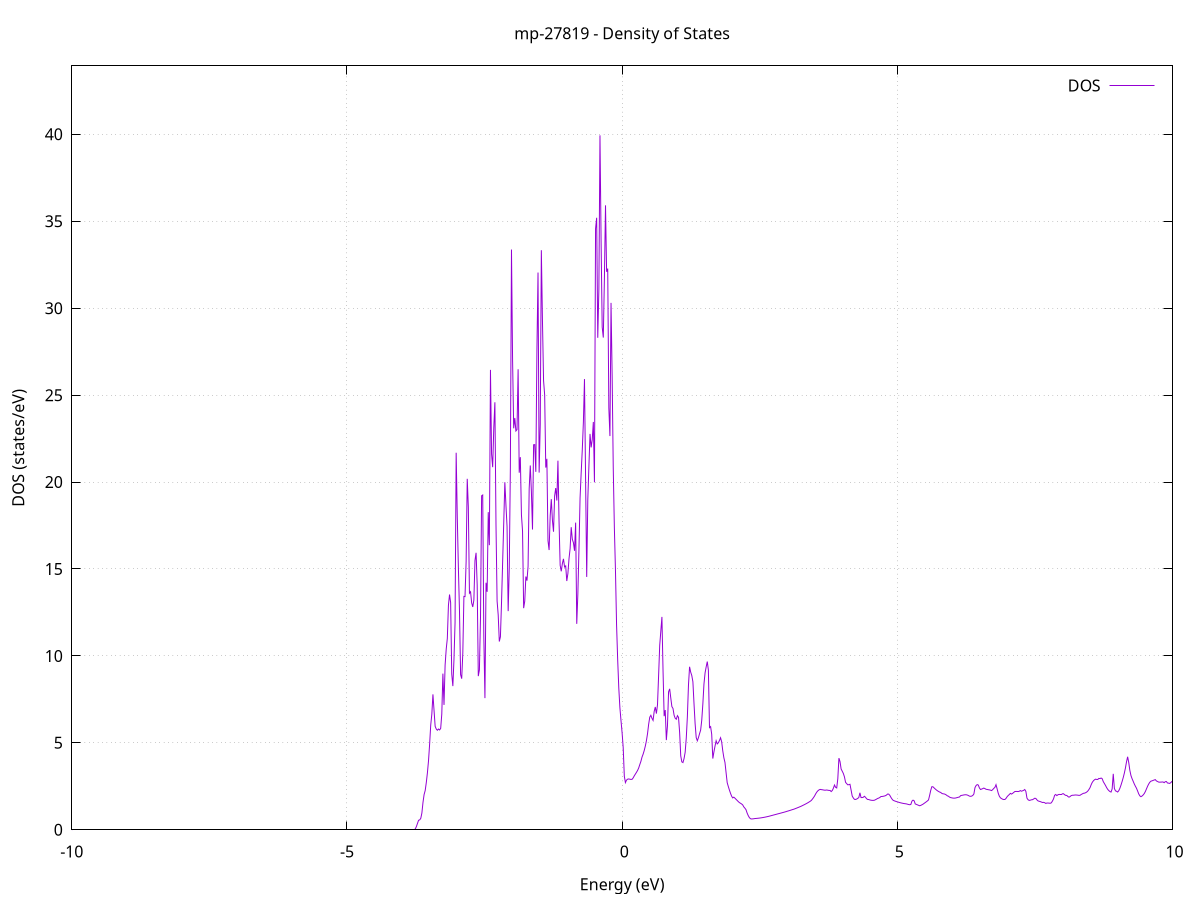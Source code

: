 set title 'mp-27819 - Density of States'
set xlabel 'Energy (eV)'
set ylabel 'DOS (states/eV)'
set grid
set xrange [-10:10]
set yrange [0:43.940]
set xzeroaxis lt -1
set terminal png size 800,600
set output 'mp-27819_dos_gnuplot.png'
plot '-' using 1:2 with lines title 'DOS'
-16.924800 0.000000
-16.904700 0.000000
-16.884600 0.000000
-16.864500 0.000000
-16.844400 0.000000
-16.824300 0.000000
-16.804200 0.000000
-16.784100 0.000000
-16.764000 0.000000
-16.743900 0.000000
-16.723800 0.000000
-16.703700 0.000000
-16.683600 0.000000
-16.663500 0.000000
-16.643400 0.000000
-16.623300 0.000000
-16.603200 0.000000
-16.583100 0.000000
-16.563000 0.000000
-16.542900 0.000000
-16.522800 0.000000
-16.502700 0.000000
-16.482600 0.000000
-16.462500 0.000000
-16.442400 0.000000
-16.422300 0.000000
-16.402200 0.000000
-16.382100 0.000000
-16.362000 0.000000
-16.341900 0.000000
-16.321800 0.000000
-16.301700 0.000000
-16.281600 0.000000
-16.261500 0.000000
-16.241400 0.000000
-16.221300 0.000000
-16.201200 0.000000
-16.181100 0.000000
-16.161000 0.000000
-16.140900 0.000000
-16.120800 0.000000
-16.100700 0.000000
-16.080600 0.000000
-16.060500 0.000000
-16.040400 0.000000
-16.020300 0.000000
-16.000200 0.000000
-15.980100 0.000000
-15.960000 0.000000
-15.939900 0.000000
-15.919800 0.000000
-15.899700 0.000000
-15.879600 0.000000
-15.859500 0.000000
-15.839400 0.000000
-15.819300 0.000000
-15.799200 0.000000
-15.779100 0.000000
-15.759000 0.000000
-15.738900 0.000000
-15.718800 0.000000
-15.698700 0.000000
-15.678600 0.000000
-15.658500 0.000000
-15.638400 0.000000
-15.618300 0.000000
-15.598200 0.000000
-15.578100 0.000000
-15.558000 0.000000
-15.537900 0.000000
-15.517800 0.000000
-15.497700 0.000000
-15.477600 0.000000
-15.457500 0.000000
-15.437400 0.000000
-15.417300 0.000000
-15.397200 0.000000
-15.377100 0.000000
-15.357000 0.000000
-15.336900 0.000000
-15.316800 0.000000
-15.296700 0.000000
-15.276600 0.000000
-15.256500 0.000000
-15.236400 0.000000
-15.216300 0.000000
-15.196200 0.000000
-15.176100 0.000000
-15.156000 0.000000
-15.135900 0.000000
-15.115800 0.000000
-15.095700 0.244600
-15.075600 8.675500
-15.055500 9.696100
-15.035400 10.250700
-15.015300 11.272200
-14.995200 12.970400
-14.975100 17.006500
-14.955000 15.431200
-14.934900 5.972000
-14.914800 2.581600
-14.894700 0.812400
-14.874600 4.240200
-14.854500 15.612000
-14.834400 28.638700
-14.814300 14.262300
-14.794200 12.129200
-14.774100 11.194400
-14.754000 9.691600
-14.733900 9.114100
-14.713800 0.456900
-14.693700 0.000000
-14.673600 0.000000
-14.653500 0.000000
-14.633400 0.000000
-14.613300 0.000000
-14.593200 0.000000
-14.573100 0.000000
-14.553000 0.000000
-14.532900 0.000000
-14.512800 0.000000
-14.492700 0.000000
-14.472700 0.000000
-14.452600 0.000000
-14.432500 0.000000
-14.412400 0.000000
-14.392300 0.000000
-14.372200 0.000000
-14.352100 0.000000
-14.332000 0.000000
-14.311900 0.000000
-14.291800 0.000000
-14.271700 0.000000
-14.251600 0.000000
-14.231500 0.000000
-14.211400 0.000000
-14.191300 0.000000
-14.171200 0.000000
-14.151100 0.000000
-14.131000 0.000000
-14.110900 0.000000
-14.090800 0.000000
-14.070700 0.000000
-14.050600 0.000000
-14.030500 0.000000
-14.010400 0.000000
-13.990300 0.000000
-13.970200 0.000000
-13.950100 0.000000
-13.930000 0.000000
-13.909900 0.000000
-13.889800 0.000000
-13.869700 0.000000
-13.849600 0.000000
-13.829500 0.000000
-13.809400 0.000000
-13.789300 0.000000
-13.769200 0.000000
-13.749100 0.000000
-13.729000 0.000000
-13.708900 0.000000
-13.688800 0.000000
-13.668700 0.000000
-13.648600 0.000000
-13.628500 0.000000
-13.608400 0.000000
-13.588300 0.000000
-13.568200 0.000000
-13.548100 0.000000
-13.528000 0.000000
-13.507900 0.000000
-13.487800 0.000000
-13.467700 0.000000
-13.447600 0.000000
-13.427500 0.000000
-13.407400 0.000000
-13.387300 0.000000
-13.367200 0.000000
-13.347100 0.000000
-13.327000 0.000000
-13.306900 0.000000
-13.286800 0.000000
-13.266700 0.000000
-13.246600 0.000000
-13.226500 0.000000
-13.206400 0.000000
-13.186300 0.000000
-13.166200 0.000000
-13.146100 0.000000
-13.126000 0.000000
-13.105900 0.000000
-13.085800 0.000000
-13.065700 0.000000
-13.045600 0.000000
-13.025500 0.000000
-13.005400 0.000000
-12.985300 0.000000
-12.965200 0.000000
-12.945100 0.000000
-12.925000 0.000000
-12.904900 0.000000
-12.884800 0.000000
-12.864700 0.000000
-12.844600 0.000000
-12.824500 0.000000
-12.804400 0.000000
-12.784300 0.000000
-12.764200 0.000000
-12.744100 0.000000
-12.724000 0.000000
-12.703900 0.000000
-12.683800 0.000000
-12.663700 0.000000
-12.643600 0.000000
-12.623500 0.000000
-12.603400 0.000000
-12.583300 0.000000
-12.563200 0.000000
-12.543100 0.000000
-12.523000 0.000000
-12.502900 0.000000
-12.482800 0.000000
-12.462700 0.000000
-12.442600 0.000000
-12.422500 0.000000
-12.402400 0.000000
-12.382300 0.000000
-12.362200 0.000000
-12.342100 0.000000
-12.322000 0.000000
-12.301900 0.000000
-12.281800 0.000000
-12.261700 0.000000
-12.241600 0.000000
-12.221500 0.000000
-12.201400 0.000000
-12.181300 0.000000
-12.161200 0.000000
-12.141100 0.000000
-12.121000 0.000000
-12.100900 0.000000
-12.080800 0.000000
-12.060700 0.000000
-12.040600 0.000000
-12.020500 0.000000
-12.000400 0.000000
-11.980300 0.000000
-11.960200 0.000000
-11.940100 0.000000
-11.920000 0.000000
-11.899900 0.000000
-11.879800 0.000000
-11.859700 0.000000
-11.839600 0.000000
-11.819500 0.000000
-11.799400 0.000000
-11.779300 0.000000
-11.759200 0.000000
-11.739100 0.000000
-11.719000 0.000000
-11.698900 0.000000
-11.678800 0.000000
-11.658700 0.000000
-11.638600 0.000000
-11.618500 0.000000
-11.598400 0.000000
-11.578300 0.000000
-11.558200 0.000000
-11.538100 0.000000
-11.518000 0.000000
-11.497900 0.000000
-11.477800 0.000000
-11.457700 0.000000
-11.437600 0.000000
-11.417500 0.000000
-11.397400 0.000000
-11.377300 0.000000
-11.357200 0.000000
-11.337100 0.000000
-11.317000 0.000000
-11.296900 0.000000
-11.276800 0.000000
-11.256700 0.000000
-11.236600 0.000000
-11.216500 0.000000
-11.196400 0.000000
-11.176300 0.000000
-11.156200 0.000000
-11.136100 0.000000
-11.116000 0.000000
-11.095900 0.000000
-11.075800 0.000000
-11.055700 0.000000
-11.035600 0.000000
-11.015500 0.000000
-10.995400 0.000000
-10.975300 0.000000
-10.955200 0.000000
-10.935100 0.000000
-10.915000 0.000000
-10.894900 0.000000
-10.874800 0.000000
-10.854700 0.000000
-10.834600 0.000000
-10.814500 0.000000
-10.794400 0.000000
-10.774300 0.000000
-10.754200 0.000000
-10.734100 0.000000
-10.714000 0.000000
-10.693900 0.000000
-10.673800 0.000000
-10.653700 0.000000
-10.633600 0.000000
-10.613500 0.000000
-10.593400 0.000000
-10.573300 0.000000
-10.553200 0.000000
-10.533100 0.000000
-10.513000 0.000000
-10.492900 0.000000
-10.472800 0.000000
-10.452700 0.000000
-10.432600 0.000000
-10.412500 0.000000
-10.392400 0.000000
-10.372300 0.000000
-10.352200 0.000000
-10.332100 0.000000
-10.312000 0.000000
-10.291900 0.000000
-10.271800 0.000000
-10.251700 0.000000
-10.231600 0.000000
-10.211500 0.000000
-10.191400 0.000000
-10.171300 0.000000
-10.151200 0.000000
-10.131100 0.000000
-10.111000 0.000000
-10.090900 0.000000
-10.070800 0.000000
-10.050700 0.000000
-10.030600 0.000000
-10.010500 0.000000
-9.990400 0.000000
-9.970300 0.000000
-9.950200 0.000000
-9.930100 0.000000
-9.910000 0.000000
-9.889900 0.000000
-9.869800 0.000000
-9.849700 0.000000
-9.829600 0.000000
-9.809500 0.000000
-9.789400 0.000000
-9.769300 0.000000
-9.749200 0.000000
-9.729100 0.000000
-9.709000 0.000000
-9.688900 0.000000
-9.668800 0.000000
-9.648700 0.000000
-9.628600 0.000000
-9.608500 0.000000
-9.588400 0.000000
-9.568300 0.000000
-9.548200 0.000000
-9.528100 0.000000
-9.508000 0.000000
-9.487900 0.000000
-9.467800 0.000000
-9.447700 0.000000
-9.427600 0.000000
-9.407500 0.000000
-9.387400 0.000000
-9.367300 0.000000
-9.347200 0.000000
-9.327100 0.000000
-9.307000 0.000000
-9.286900 0.000000
-9.266800 0.000000
-9.246700 0.000000
-9.226600 0.000000
-9.206500 0.000000
-9.186400 0.000000
-9.166300 0.000000
-9.146200 0.000000
-9.126100 0.000000
-9.106000 0.000000
-9.085900 0.000000
-9.065800 0.000000
-9.045700 0.000000
-9.025600 0.000000
-9.005500 0.000000
-8.985400 0.000000
-8.965300 0.000000
-8.945200 0.000000
-8.925100 0.000000
-8.905000 0.000000
-8.884900 0.000000
-8.864800 0.000000
-8.844700 0.000000
-8.824600 0.000000
-8.804500 0.000000
-8.784400 0.000000
-8.764300 0.000000
-8.744200 0.000000
-8.724100 0.000000
-8.704000 0.000000
-8.683900 0.000000
-8.663800 0.000000
-8.643700 0.000000
-8.623600 0.000000
-8.603500 0.000000
-8.583400 0.000000
-8.563300 0.000000
-8.543200 0.000000
-8.523100 0.000000
-8.503000 0.000000
-8.482900 0.000000
-8.462800 0.000000
-8.442700 0.000000
-8.422600 0.000000
-8.402500 0.000000
-8.382400 0.000000
-8.362300 0.000000
-8.342200 0.000000
-8.322100 0.000000
-8.302000 0.000000
-8.281900 0.000000
-8.261800 0.000000
-8.241700 0.000000
-8.221600 0.000000
-8.201500 0.000000
-8.181400 0.000000
-8.161300 0.000000
-8.141200 0.000000
-8.121100 0.000000
-8.101000 0.000000
-8.080900 0.000000
-8.060800 0.000000
-8.040700 0.000000
-8.020600 0.000000
-8.000500 0.000000
-7.980400 0.000000
-7.960300 0.000000
-7.940200 0.000000
-7.920100 0.000000
-7.900000 0.000000
-7.879900 0.000000
-7.859800 0.000000
-7.839700 0.000000
-7.819600 0.000000
-7.799500 0.000000
-7.779400 0.000000
-7.759300 0.000000
-7.739200 0.000000
-7.719100 0.000000
-7.699000 0.000000
-7.678900 0.000000
-7.658800 0.000000
-7.638700 0.000000
-7.618600 0.000000
-7.598500 0.000000
-7.578400 0.000000
-7.558300 0.000000
-7.538200 0.000000
-7.518100 0.000000
-7.498000 0.000000
-7.477900 0.000000
-7.457800 0.000000
-7.437700 0.000000
-7.417600 0.000000
-7.397500 0.000000
-7.377400 0.000000
-7.357300 0.000000
-7.337200 0.000000
-7.317100 0.000000
-7.297000 0.000000
-7.276900 0.000000
-7.256800 0.000000
-7.236700 0.000000
-7.216600 0.000000
-7.196500 0.000000
-7.176400 0.000000
-7.156300 0.000000
-7.136200 0.000000
-7.116100 0.000000
-7.096000 0.000000
-7.075900 0.000000
-7.055800 0.000000
-7.035700 0.000000
-7.015600 0.000000
-6.995500 0.000000
-6.975400 0.000000
-6.955300 0.000000
-6.935200 0.000000
-6.915100 0.000000
-6.895000 0.000000
-6.874900 0.000000
-6.854800 0.000000
-6.834700 0.000000
-6.814600 0.000000
-6.794500 0.000000
-6.774400 0.000000
-6.754300 0.000000
-6.734200 0.000000
-6.714100 0.000000
-6.694000 0.000000
-6.673900 0.000000
-6.653800 0.000000
-6.633700 0.000000
-6.613600 0.000000
-6.593500 0.000000
-6.573400 0.000000
-6.553300 0.000000
-6.533200 0.000000
-6.513100 0.000000
-6.493000 0.000000
-6.472900 0.000000
-6.452800 0.000000
-6.432700 0.000000
-6.412600 0.000000
-6.392500 0.000000
-6.372400 0.000000
-6.352300 0.000000
-6.332200 0.000000
-6.312100 0.000000
-6.292000 0.000000
-6.271900 0.000000
-6.251800 0.000000
-6.231700 0.000000
-6.211600 0.000000
-6.191500 0.000000
-6.171400 0.000000
-6.151300 0.000000
-6.131200 0.000000
-6.111100 0.000000
-6.091000 0.000000
-6.070900 0.000000
-6.050800 0.000000
-6.030700 0.000000
-6.010600 0.000000
-5.990500 0.000000
-5.970400 0.000000
-5.950300 0.000000
-5.930200 0.000000
-5.910100 0.000000
-5.890000 0.000000
-5.869900 0.000000
-5.849800 0.000000
-5.829700 0.000000
-5.809600 0.000000
-5.789500 0.000000
-5.769400 0.000000
-5.749300 0.000000
-5.729200 0.000000
-5.709100 0.000000
-5.689000 0.000000
-5.668900 0.000000
-5.648800 0.000000
-5.628700 0.000000
-5.608600 0.000000
-5.588500 0.000000
-5.568400 0.000000
-5.548300 0.000000
-5.528200 0.000000
-5.508100 0.000000
-5.488000 0.000000
-5.467900 0.000000
-5.447800 0.000000
-5.427700 0.000000
-5.407600 0.000000
-5.387500 0.000000
-5.367400 0.000000
-5.347300 0.000000
-5.327200 0.000000
-5.307100 0.000000
-5.287000 0.000000
-5.266900 0.000000
-5.246800 0.000000
-5.226700 0.000000
-5.206600 0.000000
-5.186500 0.000000
-5.166400 0.000000
-5.146300 0.000000
-5.126200 0.000000
-5.106100 0.000000
-5.086000 0.000000
-5.065900 0.000000
-5.045800 0.000000
-5.025700 0.000000
-5.005600 0.000000
-4.985500 0.000000
-4.965400 0.000000
-4.945300 0.000000
-4.925200 0.000000
-4.905100 0.000000
-4.885000 0.000000
-4.864900 0.000000
-4.844800 0.000000
-4.824700 0.000000
-4.804600 0.000000
-4.784500 0.000000
-4.764400 0.000000
-4.744300 0.000000
-4.724200 0.000000
-4.704100 0.000000
-4.684000 0.000000
-4.663900 0.000000
-4.643800 0.000000
-4.623700 0.000000
-4.603600 0.000000
-4.583500 0.000000
-4.563400 0.000000
-4.543300 0.000000
-4.523200 0.000000
-4.503100 0.000000
-4.483000 0.000000
-4.462900 0.000000
-4.442800 0.000000
-4.422700 0.000000
-4.402600 0.000000
-4.382500 0.000000
-4.362400 0.000000
-4.342300 0.000000
-4.322200 0.000000
-4.302100 0.000000
-4.282000 0.000000
-4.261900 0.000000
-4.241800 0.000000
-4.221700 0.000000
-4.201600 0.000000
-4.181500 0.000000
-4.161400 0.000000
-4.141300 0.000000
-4.121200 0.000000
-4.101100 0.000000
-4.081000 0.000000
-4.060900 0.000000
-4.040800 0.000000
-4.020700 0.000000
-4.000600 0.000000
-3.980500 0.000000
-3.960400 0.000000
-3.940300 0.000000
-3.920200 0.000000
-3.900100 0.000000
-3.880000 0.000000
-3.859900 0.000000
-3.839800 0.000000
-3.819700 0.000000
-3.799600 0.000000
-3.779500 0.000000
-3.759400 0.045500
-3.739300 0.179000
-3.719200 0.359400
-3.699100 0.546100
-3.679000 0.567900
-3.658900 0.656100
-3.638800 0.962500
-3.618800 1.570700
-3.598700 2.022400
-3.578600 2.260000
-3.558500 2.717600
-3.538400 3.274200
-3.518300 3.971100
-3.498200 4.925800
-3.478100 6.026700
-3.458000 6.652900
-3.437900 7.790100
-3.417800 6.856900
-3.397700 5.952500
-3.377600 5.795200
-3.357500 5.724100
-3.337400 5.795200
-3.317300 5.742800
-3.297200 5.829500
-3.277100 6.656500
-3.257000 8.983700
-3.236900 7.182800
-3.216800 9.472800
-3.196700 10.386700
-3.176600 11.004700
-3.156500 12.908000
-3.136400 13.531100
-3.116300 13.063400
-3.096200 8.951200
-3.076100 8.265200
-3.056000 9.771900
-3.035900 11.928000
-3.015800 21.686100
-2.995700 18.015400
-2.975600 15.083600
-2.955500 12.589000
-2.935400 8.925800
-2.915300 8.692000
-2.895200 10.153900
-2.875100 13.424500
-2.855000 13.412400
-2.834900 15.431000
-2.814800 20.188800
-2.794700 18.561400
-2.774600 13.608500
-2.754500 13.689900
-2.734400 13.048400
-2.714300 12.817100
-2.694200 13.213500
-2.674100 15.489800
-2.654000 15.932400
-2.633900 14.074000
-2.613800 8.837900
-2.593700 9.191400
-2.573600 12.226600
-2.553500 19.211800
-2.533400 19.256300
-2.513300 11.097400
-2.493200 7.572400
-2.473100 14.209700
-2.453000 13.687200
-2.432900 18.268500
-2.412800 16.371200
-2.392700 26.454300
-2.372600 21.611500
-2.352500 20.857500
-2.332400 23.126400
-2.312300 24.589700
-2.292200 17.563700
-2.272100 13.159500
-2.252000 12.356200
-2.231900 10.829100
-2.211800 11.098100
-2.191700 13.067700
-2.171600 15.380100
-2.151500 17.646600
-2.131400 19.991300
-2.111300 18.668100
-2.091200 17.442500
-2.071100 12.575600
-2.051000 15.055100
-2.030900 20.864500
-2.010800 33.374600
-1.990700 26.990200
-1.970600 23.092400
-1.950500 23.685700
-1.930400 22.940500
-1.910300 23.016800
-1.890200 26.489900
-1.870100 20.537900
-1.850000 21.433000
-1.829900 18.117400
-1.809800 17.178000
-1.789700 12.747800
-1.769600 13.150100
-1.749500 14.566500
-1.729400 14.330100
-1.709300 15.156500
-1.689200 19.620900
-1.669100 20.952800
-1.649000 19.455100
-1.628900 17.269400
-1.608800 22.146800
-1.588700 22.153800
-1.568600 20.588800
-1.548500 27.596500
-1.528400 32.053900
-1.508300 20.545900
-1.488200 23.312500
-1.468100 33.338000
-1.448000 29.307300
-1.427900 25.835500
-1.407800 25.011700
-1.387700 20.832900
-1.367600 21.337400
-1.347500 16.632600
-1.327400 16.090500
-1.307300 18.064200
-1.287200 19.016200
-1.267100 17.812000
-1.247000 17.143700
-1.226900 19.206100
-1.206800 19.656400
-1.186700 18.938500
-1.166600 21.231300
-1.146500 17.722300
-1.126400 15.215000
-1.106300 14.868100
-1.086200 15.312700
-1.066100 15.583500
-1.046000 15.116400
-1.025900 15.176300
-1.005800 14.308900
-0.985700 14.741900
-0.965600 15.586300
-0.945500 16.172900
-0.925400 17.403900
-0.905300 16.706000
-0.885200 16.511600
-0.865100 16.047000
-0.845000 17.666700
-0.824900 11.843100
-0.804800 13.561400
-0.784700 16.126300
-0.764600 19.091500
-0.744500 20.527100
-0.724400 21.847900
-0.704300 23.435200
-0.684200 25.926200
-0.664100 20.132600
-0.644000 14.544700
-0.623900 19.009100
-0.603800 20.927700
-0.583700 22.772300
-0.563600 21.995400
-0.543500 22.439700
-0.523400 23.458900
-0.503300 19.986800
-0.483200 34.574700
-0.463100 35.202600
-0.443000 28.299100
-0.422900 31.105000
-0.402800 39.945000
-0.382700 33.955700
-0.362600 28.913000
-0.342500 28.311800
-0.322400 31.703700
-0.302300 35.917400
-0.282200 32.098000
-0.262100 32.277300
-0.242000 24.278700
-0.221900 22.647900
-0.201800 30.307100
-0.181700 26.102700
-0.161600 20.807600
-0.141500 17.392500
-0.121400 14.923200
-0.101300 11.791500
-0.081200 9.782600
-0.061100 8.160000
-0.041000 7.026500
-0.020900 6.285300
-0.000800 5.572700
0.019300 4.718100
0.039400 3.084000
0.059500 2.714500
0.079600 2.857600
0.099700 2.911900
0.119800 2.923300
0.139900 2.909500
0.160000 2.896200
0.180100 2.903000
0.200200 2.983700
0.220300 3.102200
0.240400 3.203400
0.260500 3.305500
0.280600 3.415100
0.300700 3.556800
0.320800 3.751500
0.340900 3.936700
0.361000 4.179800
0.381100 4.348800
0.401200 4.560700
0.421300 4.817500
0.441400 5.127800
0.461500 5.534200
0.481600 6.066700
0.501700 6.476200
0.521800 6.584700
0.541900 6.411300
0.562000 6.290600
0.582100 6.807100
0.602200 7.063200
0.622300 6.683500
0.642400 7.189700
0.662500 8.876900
0.682600 10.603700
0.702700 11.429100
0.722800 12.243700
0.742900 9.157700
0.763000 6.534500
0.783100 6.887100
0.803200 5.156900
0.823300 5.971300
0.843400 7.934400
0.863500 8.105600
0.883600 7.584500
0.903700 7.084800
0.923800 6.980200
0.943900 6.590800
0.964000 6.414800
0.984100 6.358400
1.004200 6.563900
1.024300 6.466900
1.044400 5.604600
1.064500 4.253500
1.084600 3.904900
1.104700 3.866100
1.124800 4.093800
1.144900 4.454900
1.165000 5.269000
1.185100 6.498800
1.205200 8.322500
1.225300 9.375400
1.245400 9.070100
1.265500 8.869900
1.285600 8.513000
1.305700 7.263800
1.325800 6.105100
1.345900 5.299700
1.366000 5.120900
1.386100 5.298500
1.406200 5.522500
1.426300 5.734600
1.446400 6.302200
1.466500 7.240400
1.486600 8.385000
1.506700 9.021000
1.526800 9.370400
1.546900 9.674900
1.567000 9.178200
1.587100 5.877700
1.607200 5.935500
1.627300 5.496800
1.647400 4.095900
1.667500 4.477700
1.687600 4.811300
1.707700 5.119500
1.727800 4.940300
1.747900 5.004700
1.768000 5.131800
1.788100 5.293200
1.808200 5.061200
1.828300 4.540000
1.848400 4.140900
1.868500 3.869400
1.888600 3.285500
1.908700 2.708700
1.928800 2.490800
1.948900 2.285700
1.969000 2.099400
1.989100 1.933000
2.009200 1.833100
2.029300 1.875500
2.049400 1.818500
2.069500 1.752000
2.089600 1.688600
2.109700 1.623400
2.129800 1.565000
2.149900 1.527000
2.170000 1.485600
2.190100 1.432800
2.210200 1.318200
2.230300 1.243600
2.250400 1.156300
2.270500 0.965100
2.290600 0.819500
2.310700 0.705900
2.330800 0.637500
2.350900 0.620800
2.371000 0.626000
2.391100 0.633900
2.411200 0.645500
2.431300 0.651500
2.451400 0.657400
2.471500 0.664100
2.491600 0.671700
2.511700 0.680200
2.531800 0.689900
2.551900 0.700900
2.572000 0.712300
2.592100 0.724200
2.612200 0.737300
2.632300 0.751400
2.652400 0.766300
2.672500 0.781800
2.692600 0.798800
2.712700 0.815800
2.732800 0.832900
2.752900 0.850200
2.773000 0.866900
2.793100 0.883900
2.813200 0.901200
2.833300 0.918900
2.853400 0.935200
2.873500 0.951800
2.893600 0.968800
2.913700 0.986300
2.933800 1.003700
2.953900 1.021400
2.974000 1.040400
2.994100 1.060700
3.014200 1.079300
3.034300 1.098500
3.054400 1.118500
3.074500 1.139200
3.094600 1.160600
3.114700 1.178300
3.134800 1.201900
3.154900 1.227100
3.175000 1.252300
3.195100 1.278100
3.215200 1.304500
3.235300 1.330900
3.255400 1.358300
3.275500 1.391200
3.295600 1.422000
3.315700 1.453900
3.335800 1.487100
3.355900 1.521700
3.376000 1.557500
3.396100 1.596800
3.416200 1.637600
3.436300 1.683200
3.456400 1.762200
3.476500 1.847800
3.496600 1.945600
3.516700 2.066500
3.536800 2.167900
3.556900 2.242900
3.577000 2.293500
3.597100 2.322600
3.617200 2.311200
3.637300 2.302400
3.657400 2.288900
3.677500 2.277900
3.697600 2.277400
3.717700 2.288200
3.737800 2.274700
3.757900 2.264500
3.778000 2.263500
3.798100 2.198300
3.818200 2.258500
3.838300 2.390100
3.858400 2.574600
3.878500 2.442600
3.898600 2.405900
3.918700 2.939100
3.938800 4.121000
3.958900 3.922100
3.979000 3.494200
3.999100 3.369200
4.019200 3.238900
4.039300 3.045200
4.059400 2.730600
4.079500 2.655300
4.099600 2.586500
4.119700 2.594900
4.139800 2.616600
4.159900 2.286200
4.180000 1.945400
4.200100 1.832200
4.220200 1.751900
4.240300 1.742600
4.260400 1.765800
4.280500 1.803900
4.300600 1.856900
4.320700 2.127700
4.340800 1.851400
4.360900 1.851900
4.381000 1.867700
4.401100 1.926700
4.421200 1.872000
4.441300 1.789000
4.461400 1.742900
4.481500 1.738900
4.501600 1.714900
4.521700 1.700500
4.541800 1.692200
4.561900 1.689900
4.582000 1.698600
4.602100 1.727900
4.622200 1.762600
4.642300 1.801700
4.662400 1.823400
4.682500 1.858300
4.702600 1.912000
4.722700 1.916100
4.742800 1.925500
4.762900 1.940400
4.783000 1.958900
4.803100 1.995900
4.823200 2.055100
4.843300 2.051100
4.863400 1.981500
4.883500 1.865600
4.903600 1.767300
4.923700 1.695900
4.943800 1.667600
4.963900 1.643900
4.984000 1.622200
5.004100 1.602700
5.024200 1.582500
5.044300 1.563900
5.064400 1.547400
5.084500 1.532500
5.104600 1.519000
5.124700 1.507100
5.144800 1.498100
5.164900 1.488300
5.185000 1.471500
5.205100 1.452100
5.225200 1.440800
5.245300 1.455200
5.265400 1.646600
5.285500 1.704900
5.305600 1.667500
5.325700 1.485100
5.345800 1.461000
5.365900 1.433500
5.386000 1.406600
5.406100 1.380800
5.426200 1.402700
5.446300 1.437100
5.466400 1.471800
5.486500 1.517700
5.506600 1.563200
5.526700 1.610300
5.546800 1.659500
5.566900 1.717500
5.587000 1.978000
5.607100 2.267100
5.627200 2.477400
5.647300 2.472800
5.667400 2.411400
5.687500 2.351500
5.707600 2.295400
5.727700 2.247100
5.747800 2.206100
5.767900 2.171200
5.788000 2.149100
5.808100 2.094000
5.828200 2.069700
5.848300 2.063600
5.868400 2.042400
5.888500 2.004600
5.908600 1.954000
5.928700 1.929800
5.948800 1.878500
5.968900 1.851000
5.989000 1.837100
6.009100 1.824000
6.029200 1.819200
6.049300 1.821900
6.069400 1.835500
6.089500 1.854200
6.109600 1.871300
6.129700 1.886900
6.149800 1.962400
6.169900 1.979700
6.190000 1.990400
6.210100 2.005000
6.230200 2.013100
6.250300 2.014500
6.270400 1.999600
6.290500 1.972700
6.310600 1.934800
6.330700 1.923900
6.350800 1.936300
6.370900 1.974300
6.391000 2.058800
6.411100 2.423600
6.431200 2.544300
6.451300 2.598800
6.471400 2.572100
6.491500 2.405800
6.511600 2.316600
6.531700 2.340500
6.551800 2.367500
6.571900 2.398900
6.592000 2.369100
6.612100 2.329900
6.632200 2.319100
6.652300 2.305500
6.672400 2.295400
6.692500 2.278700
6.712600 2.254400
6.732700 2.308400
6.752800 2.380700
6.772900 2.438200
6.793000 2.594000
6.813100 2.357100
6.833200 2.104000
6.853300 1.933800
6.873400 1.838700
6.893500 1.794800
6.913600 1.757900
6.933700 1.739000
6.953800 1.740600
6.973900 1.799800
6.994000 1.897000
7.014100 1.968500
7.034200 2.026300
7.054300 2.094300
7.074400 2.054200
7.094500 2.093000
7.114600 2.146300
7.134700 2.197800
7.154800 2.207100
7.174900 2.206300
7.195000 2.197200
7.215000 2.213700
7.235100 2.253400
7.255200 2.218100
7.275300 2.241100
7.295400 2.268900
7.315500 2.316300
7.335600 2.209800
7.355700 1.818800
7.375800 1.727100
7.395900 1.689700
7.416000 1.701300
7.436100 1.724300
7.456200 1.730200
7.476300 1.769400
7.496400 1.814400
7.516500 1.803000
7.536600 1.721300
7.556700 1.661500
7.576800 1.639100
7.596900 1.622800
7.617000 1.595400
7.637100 1.570400
7.657200 1.577300
7.677300 1.558800
7.697400 1.515000
7.717500 1.537900
7.737600 1.538500
7.757700 1.533000
7.777800 1.524300
7.797900 1.549600
7.818000 1.648900
7.838100 1.775100
7.858200 1.983900
7.878300 2.030600
7.898400 1.965300
7.918500 2.013400
7.938600 2.034400
7.958700 2.037600
7.978800 2.037700
7.998900 2.067500
8.019000 2.073800
8.039100 2.016300
8.059200 1.978000
8.079300 1.975500
8.099400 1.913500
8.119500 1.874800
8.139600 1.911900
8.159700 1.965200
8.179800 1.985100
8.199900 1.987900
8.220000 1.995800
8.240100 2.001700
8.260200 1.996800
8.280300 1.989700
8.300400 1.978800
8.320500 1.985200
8.340600 2.028800
8.360700 2.062700
8.380800 2.097700
8.400900 2.105800
8.421000 2.130800
8.441100 2.169100
8.461200 2.228700
8.481300 2.316000
8.501400 2.422300
8.521500 2.586500
8.541600 2.723200
8.561700 2.812900
8.581800 2.873600
8.601900 2.911800
8.622000 2.895100
8.642100 2.893700
8.662200 2.954400
8.682300 2.944000
8.702400 2.977300
8.722500 2.938800
8.742600 2.766600
8.762700 2.659900
8.782800 2.549500
8.802900 2.427400
8.823000 2.325100
8.843100 2.253500
8.863200 2.198900
8.883300 2.169800
8.903400 2.350600
8.923500 3.218000
8.943600 2.377700
8.963700 2.240200
8.983800 2.214000
9.003900 2.171400
9.024000 2.249600
9.044100 2.388100
9.064200 2.570600
9.084300 2.775200
9.104400 2.996700
9.124500 3.249500
9.144600 3.551800
9.164700 3.913100
9.184800 4.199100
9.204900 3.869900
9.225000 3.419400
9.245100 3.120200
9.265200 2.940500
9.285300 2.791100
9.305400 2.638200
9.325500 2.506800
9.345600 2.389600
9.365700 2.234600
9.385800 2.067400
9.405900 1.954300
9.426000 1.903300
9.446100 1.940300
9.466200 1.999400
9.486300 2.080100
9.506400 2.197600
9.526500 2.347100
9.546600 2.498700
9.566700 2.627900
9.586800 2.729300
9.606900 2.792600
9.627000 2.813600
9.647100 2.838600
9.667200 2.862700
9.687300 2.885800
9.707400 2.809200
9.727500 2.778800
9.747600 2.744300
9.767700 2.738900
9.787800 2.742000
9.807900 2.746300
9.828000 2.751000
9.848100 2.709600
9.868200 2.765400
9.888300 2.775100
9.908400 2.691800
9.928500 2.682000
9.948600 2.667200
9.968700 2.707300
9.988800 2.778500
10.008900 2.807900
10.029000 2.838000
10.049100 2.867900
10.069200 2.993400
10.089300 2.910300
10.109400 2.892800
10.129500 2.883900
10.149600 2.863700
10.169700 2.822900
10.189800 2.775700
10.209900 2.726200
10.230000 2.682200
10.250100 2.644300
10.270200 2.622100
10.290300 2.606700
10.310400 2.600800
10.330500 2.600300
10.350600 2.600600
10.370700 2.609700
10.390800 2.640900
10.410900 2.693000
10.431000 2.762700
10.451100 2.848100
10.471200 2.947400
10.491300 3.045100
10.511400 3.121500
10.531500 3.173700
10.551600 3.207000
10.571700 3.203100
10.591800 3.055800
10.611900 2.973000
10.632000 2.880700
10.652100 2.824200
10.672200 2.767500
10.692300 2.717200
10.712400 2.678700
10.732500 2.646000
10.752600 2.505400
10.772700 2.459900
10.792800 2.443900
10.812900 2.432600
10.833000 2.556600
10.853100 2.626700
10.873200 2.688200
10.893300 2.809700
10.913400 2.903400
10.933500 2.963500
10.953600 3.061200
10.973700 3.196500
10.993800 3.334900
11.013900 3.505700
11.034000 3.978200
11.054100 3.916900
11.074200 3.680600
11.094300 3.615000
11.114400 3.609300
11.134500 3.693000
11.154600 3.648800
11.174700 3.580900
11.194800 3.540500
11.214900 3.544500
11.235000 3.666100
11.255100 3.475400
11.275200 3.368800
11.295300 3.326500
11.315400 3.310300
11.335500 3.204000
11.355600 3.136100
11.375700 3.135700
11.395800 3.160700
11.415900 3.254100
11.436000 3.330100
11.456100 3.231300
11.476200 3.256500
11.496300 3.256200
11.516400 3.314700
11.536500 3.382400
11.556600 3.463300
11.576700 3.584700
11.596800 3.714800
11.616900 3.812000
11.637000 3.861000
11.657100 3.852800
11.677200 3.846200
11.697300 3.911000
11.717400 3.959500
11.737500 3.909200
11.757600 3.808200
11.777700 3.854800
11.797800 4.290200
11.817900 4.082200
11.838000 3.784100
11.858100 3.639500
11.878200 3.833100
11.898300 3.965200
11.918400 4.071400
11.938500 4.155200
11.958600 4.349700
11.978700 4.065400
11.998800 3.887500
12.018900 3.817400
12.039000 3.743700
12.059100 3.673600
12.079200 3.672800
12.099300 3.686100
12.119400 3.683000
12.139500 3.999600
12.159600 3.683400
12.179700 3.434900
12.199800 3.402900
12.219900 3.399000
12.240000 3.418700
12.260100 3.366400
12.280200 3.270700
12.300300 3.138600
12.320400 3.022100
12.340500 2.941000
12.360600 2.888500
12.380700 2.845600
12.400800 2.758400
12.420900 2.696100
12.441000 2.664000
12.461100 2.655100
12.481200 2.656300
12.501300 2.660500
12.521400 2.678200
12.541500 2.704500
12.561600 2.742700
12.581700 2.923100
12.601800 2.951500
12.621900 2.942100
12.642000 2.909900
12.662100 2.878900
12.682200 2.845200
12.702300 2.808200
12.722400 2.746000
12.742500 2.819500
12.762600 2.734700
12.782700 2.712100
12.802800 2.701900
12.822900 2.680400
12.843000 2.675800
12.863100 2.850100
12.883200 2.849900
12.903300 2.867500
12.923400 3.177100
12.943500 2.961600
12.963600 2.857700
12.983700 2.739500
13.003800 2.634500
13.023900 2.545400
13.044000 2.483600
13.064100 2.429000
13.084200 2.418600
13.104300 2.430300
13.124400 2.454100
13.144500 2.532700
13.164600 2.665800
13.184700 2.841900
13.204800 3.056800
13.224900 3.239400
13.245000 3.346000
13.265100 3.362400
13.285200 3.373300
13.305300 3.375500
13.325400 3.389100
13.345500 3.393700
13.365600 3.369600
13.385700 3.321200
13.405800 3.250600
13.425900 3.194600
13.446000 3.150800
13.466100 3.124800
13.486200 3.340200
13.506300 2.980000
13.526400 2.879200
13.546500 2.901600
13.566600 3.020700
13.586700 3.057900
13.606800 2.853200
13.626900 2.484800
13.647000 2.413000
13.667100 2.392200
13.687200 2.374700
13.707300 2.564700
13.727400 2.728200
13.747500 2.784800
13.767600 2.930900
13.787700 3.016600
13.807800 3.096800
13.827900 3.160100
13.848000 3.231500
13.868100 3.280700
13.888200 3.362400
13.908300 3.466700
13.928400 3.544100
13.948500 3.672400
13.968600 3.812600
13.988700 4.047100
14.008800 4.277500
14.028900 4.305400
14.049000 4.208800
14.069100 4.036700
14.089200 3.744300
14.109300 3.403600
14.129400 3.148400
14.149500 3.081800
14.169600 2.773100
14.189700 2.518700
14.209800 2.402000
14.229900 2.292700
14.250000 2.180000
14.270100 2.057800
14.290200 1.973300
14.310300 1.941700
14.330400 1.949800
14.350500 1.985700
14.370600 2.046900
14.390700 2.068600
14.410800 2.092400
14.430900 2.118400
14.451000 2.144700
14.471100 2.170300
14.491200 2.208000
14.511300 2.185700
14.531400 2.157300
14.551500 2.166300
14.571600 2.241500
14.591700 2.316800
14.611800 2.437200
14.631900 2.518800
14.652000 2.605700
14.672100 2.702600
14.692200 2.805000
14.712300 2.901200
14.732400 3.025800
14.752500 3.203100
14.772600 3.381300
14.792700 3.683700
14.812800 4.206800
14.832900 3.990900
14.853000 4.136300
14.873100 4.318900
14.893200 4.177400
14.913300 4.322800
14.933400 4.358600
14.953500 4.199200
14.973600 4.056300
14.993700 4.099000
15.013800 4.087700
15.033900 4.095300
15.054000 4.103400
15.074100 4.219000
15.094200 4.467000
15.114300 4.600000
15.134400 4.682300
15.154500 4.809400
15.174600 4.905400
15.194700 4.942900
15.214800 5.005400
15.234900 5.059600
15.255000 5.069400
15.275100 5.068300
15.295200 5.203700
15.315300 5.293100
15.335400 5.092000
15.355500 4.793100
15.375600 4.506700
15.395700 4.105800
15.415800 3.900100
15.435900 3.715200
15.456000 3.549900
15.476100 3.326400
15.496200 3.221100
15.516300 3.168700
15.536400 3.129400
15.556500 3.132600
15.576600 3.226700
15.596700 3.319200
15.616800 3.434100
15.636900 3.643900
15.657000 4.055800
15.677100 4.074000
15.697200 3.948700
15.717300 3.761800
15.737400 3.708400
15.757500 3.669300
15.777600 3.689800
15.797700 3.785600
15.817800 3.703700
15.837900 3.650700
15.858000 3.613800
15.878100 3.606900
15.898200 3.701800
15.918300 3.904000
15.938400 4.329100
15.958500 4.817200
15.978600 4.831000
15.998700 4.767800
16.018800 4.661000
16.038900 4.492900
16.059000 4.406900
16.079100 4.421100
16.099200 4.409700
16.119300 4.300700
16.139400 4.253700
16.159500 4.170800
16.179600 4.124900
16.199700 4.075700
16.219800 4.029400
16.239900 3.992200
16.260000 3.956300
16.280100 3.946600
16.300200 3.983100
16.320300 4.053300
16.340400 4.133700
16.360500 4.246800
16.380600 4.273200
16.400700 4.307300
16.420800 4.383800
16.440900 4.601300
16.461000 4.566600
16.481100 4.294700
16.501200 4.248100
16.521300 4.206100
16.541400 4.126100
16.561500 4.026000
16.581600 3.894300
16.601700 3.824000
16.621800 3.810700
16.641900 3.862800
16.662000 3.890300
16.682100 3.889700
16.702200 3.885700
16.722300 3.851900
16.742400 3.820100
16.762500 3.839100
16.782600 3.991900
16.802700 4.122000
16.822800 3.949200
16.842900 3.894000
16.863000 3.830300
16.883100 3.773700
16.903200 3.721300
16.923300 3.670300
16.943400 3.612600
16.963500 3.555500
16.983600 3.526400
17.003700 3.495300
17.023800 3.523400
17.043900 3.515400
17.064000 3.505000
17.084100 3.508000
17.104200 3.525400
17.124300 3.482100
17.144400 3.397700
17.164500 3.346200
17.184600 3.337300
17.204700 3.463900
17.224800 3.428300
17.244900 3.325100
17.265000 3.274200
17.285100 3.223200
17.305200 3.185000
17.325300 3.166600
17.345400 3.185500
17.365500 3.173000
17.385600 3.140600
17.405700 3.120800
17.425800 3.110500
17.445900 3.112600
17.466000 3.115300
17.486100 3.088000
17.506200 3.058800
17.526300 3.194200
17.546400 3.534200
17.566500 3.760100
17.586600 4.151400
17.606700 4.630100
17.626800 4.460800
17.646900 3.984000
17.667000 3.547800
17.687100 3.313700
17.707200 2.959100
17.727300 2.752600
17.747400 2.748100
17.767500 2.803200
17.787600 2.907000
17.807700 3.122600
17.827800 3.543200
17.847900 3.903400
17.868000 4.171800
17.888100 4.401000
17.908200 4.541700
17.928300 4.350100
17.948400 4.241400
17.968500 4.400300
17.988600 4.740800
18.008700 4.384000
18.028800 4.040800
18.048900 3.895600
18.068900 3.981000
18.089000 4.073900
18.109100 3.990100
18.129200 3.767900
18.149300 3.719900
18.169400 3.687700
18.189500 3.668600
18.209600 3.650400
18.229700 3.711900
18.249800 3.615700
18.269900 3.592000
18.290000 3.584200
18.310100 3.638300
18.330200 3.662900
18.350300 3.670000
18.370400 3.708400
18.390500 3.800300
18.410600 4.269200
18.430700 4.069100
18.450800 3.973800
18.470900 3.994800
18.491000 3.992100
18.511100 3.906000
18.531200 3.714700
18.551300 3.603900
18.571400 3.549700
18.591500 3.539200
18.611600 3.599400
18.631700 3.707400
18.651800 3.700300
18.671900 3.763200
18.692000 3.350700
18.712100 3.338400
18.732200 3.422500
18.752300 3.392500
18.772400 3.293600
18.792500 3.332800
18.812600 4.075500
18.832700 3.821400
18.852800 3.835300
18.872900 3.856300
18.893000 3.884200
18.913100 4.197200
18.933200 4.123800
18.953300 4.061200
18.973400 4.026000
18.993500 3.996100
19.013600 3.977300
19.033700 3.960000
19.053800 3.941700
19.073900 3.935400
19.094000 4.033700
19.114100 4.118200
19.134200 4.092300
19.154300 4.050400
19.174400 3.985000
19.194500 3.793100
19.214600 3.428900
19.234700 3.279700
19.254800 3.194200
19.274900 3.141900
19.295000 3.162200
19.315100 3.092200
19.335200 3.071200
19.355300 3.057300
19.375400 3.071800
19.395500 3.263600
19.415600 3.506600
19.435700 3.840500
19.455800 4.525000
19.475900 3.320300
19.496000 3.105400
19.516100 2.970000
19.536200 2.862000
19.556300 2.736600
19.576400 2.592600
19.596500 2.437400
19.616600 2.280900
19.636700 2.113400
19.656800 1.811100
19.676900 1.633100
19.697000 1.541100
19.717100 1.474600
19.737200 1.432200
19.757300 1.408900
19.777400 1.399200
19.797500 1.403600
19.817600 1.409000
19.837700 1.417700
19.857800 1.430800
19.877900 1.445900
19.898000 1.458100
19.918100 1.422900
19.938200 1.347200
19.958300 1.273700
19.978400 1.250200
19.998500 1.226700
20.018600 1.204000
20.038700 1.181100
20.058800 1.158100
20.078900 1.141700
20.099000 1.125500
20.119100 1.107100
20.139200 1.088100
20.159300 1.055500
20.179400 1.027900
20.199500 1.000600
20.219600 0.969700
20.239700 0.935800
20.259800 0.899600
20.279900 0.863100
20.300000 0.826900
20.320100 0.790300
20.340200 0.757600
20.360300 0.729500
20.380400 0.705500
20.400500 0.687100
20.420600 0.673100
20.440700 0.662800
20.460800 0.661100
20.480900 0.681200
20.501000 0.685700
20.521100 0.665100
20.541200 0.643200
20.561300 0.620300
20.581400 0.599100
20.601500 0.579800
20.621600 0.561600
20.641700 0.544500
20.661800 0.528500
20.681900 0.513900
20.702000 0.503900
20.722100 0.494400
20.742200 0.485200
20.762300 0.476500
20.782400 0.468200
20.802500 0.459900
20.822600 0.451900
20.842700 0.444600
20.862800 0.438200
20.882900 0.432600
20.903000 0.428100
20.923100 0.426400
20.943200 0.424400
20.963300 0.423000
20.983400 0.422800
21.003500 0.422500
21.023600 0.422600
21.043700 0.443900
21.063800 0.450600
21.083900 0.442300
21.104000 0.425400
21.124100 0.421200
21.144200 0.421300
21.164300 0.417700
21.184400 0.410500
21.204500 0.400100
21.224600 0.388100
21.244700 0.374900
21.264800 0.360700
21.284900 0.348700
21.305000 0.329400
21.325100 0.289200
21.345200 0.241700
21.365300 0.190600
21.385400 0.152600
21.405500 0.113300
21.425600 0.065800
21.445700 0.006000
21.465800 0.000000
21.485900 0.000000
21.506000 0.000000
21.526100 0.000000
21.546200 0.000000
21.566300 0.000000
21.586400 0.000000
21.606500 0.000000
21.626600 0.000000
21.646700 0.000000
21.666800 0.000000
21.686900 0.000000
21.707000 0.000000
21.727100 0.000000
21.747200 0.000000
21.767300 0.000000
21.787400 0.000000
21.807500 0.000000
21.827600 0.000000
21.847700 0.000000
21.867800 0.000000
21.887900 0.000000
21.908000 0.000000
21.928100 0.000000
21.948200 0.000000
21.968300 0.000000
21.988400 0.000000
22.008500 0.000000
22.028600 0.000000
22.048700 0.000000
22.068800 0.000000
22.088900 0.000000
22.109000 0.000000
22.129100 0.000000
22.149200 0.000000
22.169300 0.000000
22.189400 0.000000
22.209500 0.000000
22.229600 0.000000
22.249700 0.000000
22.269800 0.000000
22.289900 0.000000
22.310000 0.000000
22.330100 0.000000
22.350200 0.000000
22.370300 0.000000
22.390400 0.000000
22.410500 0.000000
22.430600 0.000000
22.450700 0.000000
22.470800 0.000000
22.490900 0.000000
22.511000 0.000000
22.531100 0.000000
22.551200 0.000000
22.571300 0.000000
22.591400 0.000000
22.611500 0.000000
22.631600 0.000000
22.651700 0.000000
22.671800 0.000000
22.691900 0.000000
22.712000 0.000000
22.732100 0.000000
22.752200 0.000000
22.772300 0.000000
22.792400 0.000000
22.812500 0.000000
22.832600 0.000000
22.852700 0.000000
22.872800 0.000000
22.892900 0.000000
22.913000 0.000000
22.933100 0.000000
22.953200 0.000000
22.973300 0.000000
22.993400 0.000000
23.013500 0.000000
23.033600 0.000000
23.053700 0.000000
23.073800 0.000000
23.093900 0.000000
23.114000 0.000000
23.134100 0.000000
23.154200 0.000000
23.174300 0.000000
23.194400 0.000000
23.214500 0.000000
23.234600 0.000000
23.254700 0.000000
23.274800 0.000000
e

